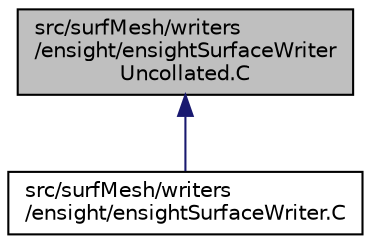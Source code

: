 digraph "src/surfMesh/writers/ensight/ensightSurfaceWriterUncollated.C"
{
  bgcolor="transparent";
  edge [fontname="Helvetica",fontsize="10",labelfontname="Helvetica",labelfontsize="10"];
  node [fontname="Helvetica",fontsize="10",shape=record];
  Node1 [label="src/surfMesh/writers\l/ensight/ensightSurfaceWriter\lUncollated.C",height=0.2,width=0.4,color="black", fillcolor="grey75", style="filled" fontcolor="black"];
  Node1 -> Node2 [dir="back",color="midnightblue",fontsize="10",style="solid",fontname="Helvetica"];
  Node2 [label="src/surfMesh/writers\l/ensight/ensightSurfaceWriter.C",height=0.2,width=0.4,color="black",URL="$ensightSurfaceWriter_8C.html"];
}
